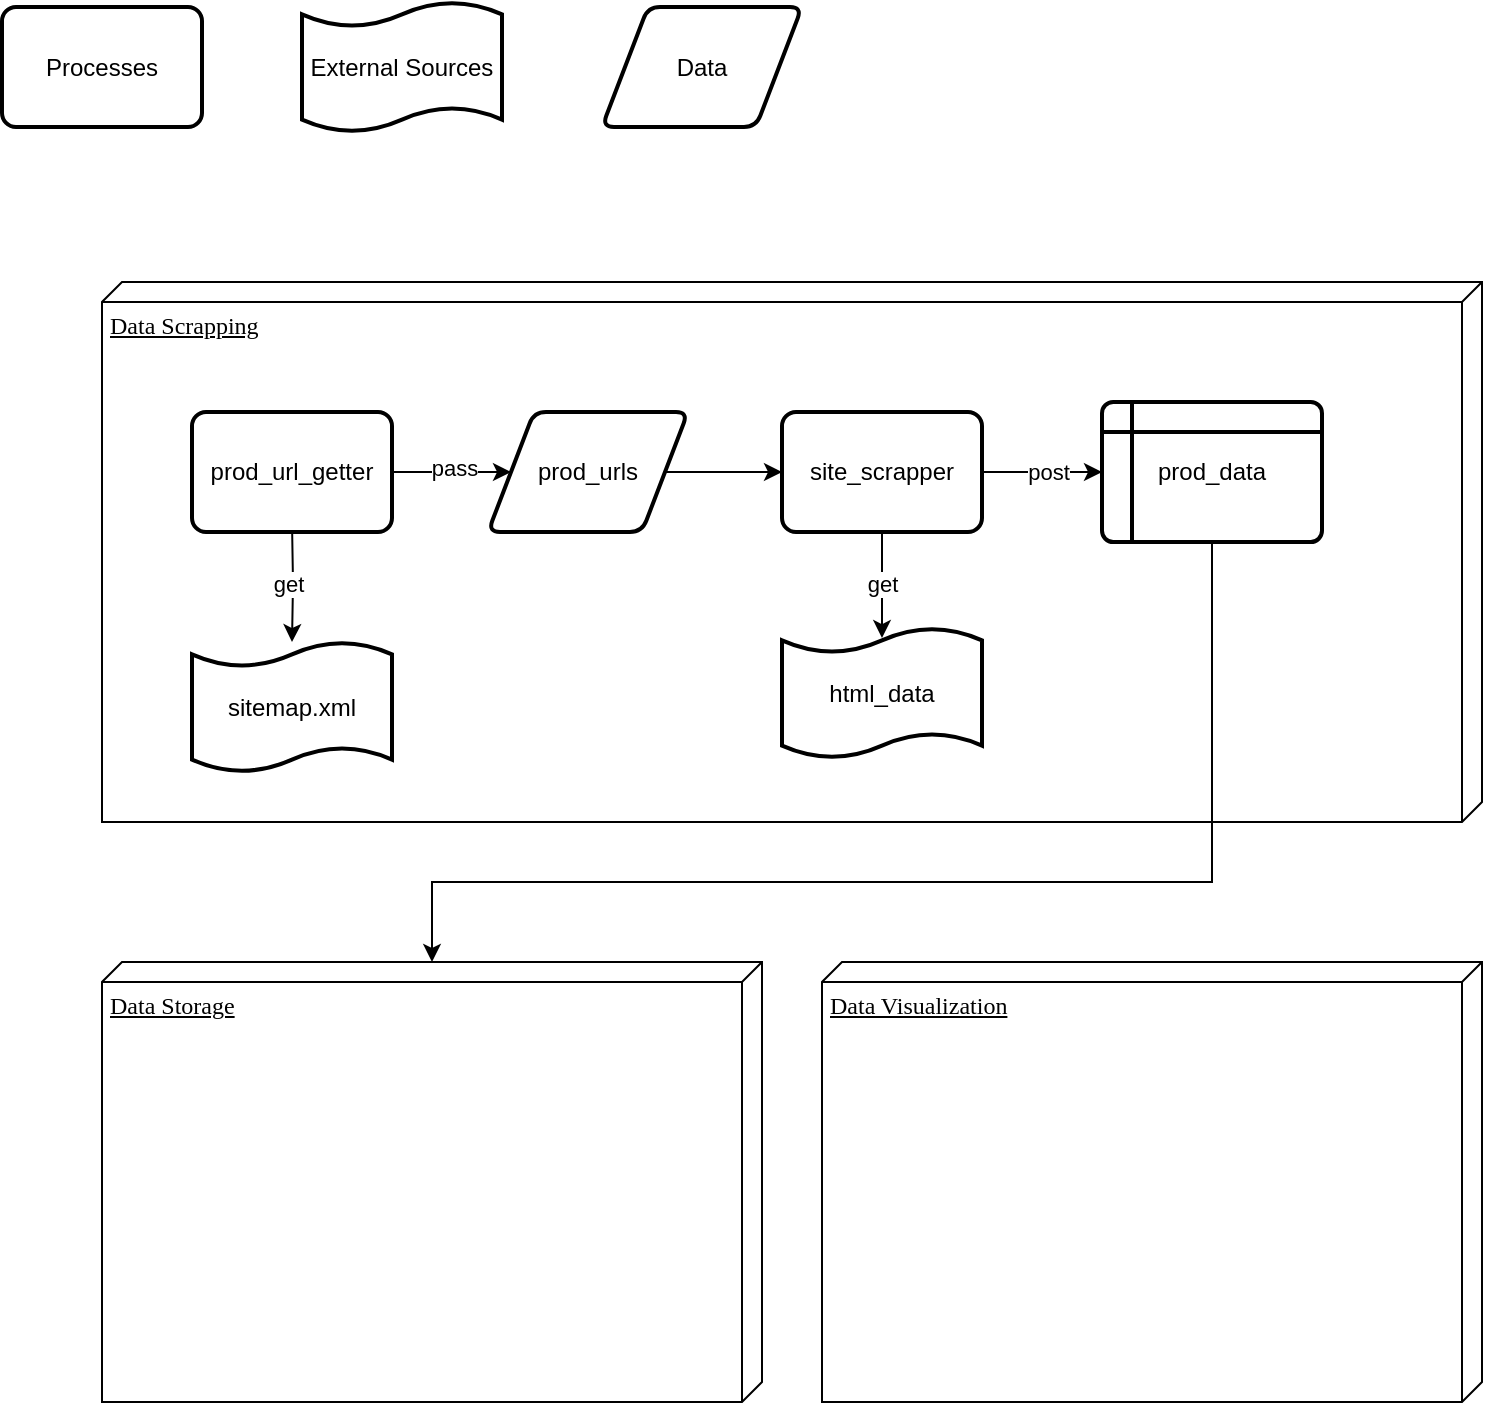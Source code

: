 <mxfile version="24.4.14" type="github">
  <diagram name="Page-1" id="5f0bae14-7c28-e335-631c-24af17079c00">
    <mxGraphModel dx="1434" dy="822" grid="1" gridSize="10" guides="1" tooltips="1" connect="1" arrows="1" fold="1" page="1" pageScale="1" pageWidth="1100" pageHeight="850" background="none" math="0" shadow="0">
      <root>
        <mxCell id="0" />
        <mxCell id="1" parent="0" />
        <mxCell id="39150e848f15840c-1" value="Data Scrapping" style="verticalAlign=top;align=left;spacingTop=8;spacingLeft=2;spacingRight=12;shape=cube;size=10;direction=south;fontStyle=4;html=1;rounded=0;shadow=0;comic=0;labelBackgroundColor=none;strokeWidth=1;fontFamily=Verdana;fontSize=12" parent="1" vertex="1">
          <mxGeometry x="120" y="170" width="690" height="270" as="geometry" />
        </mxCell>
        <mxCell id="39150e848f15840c-2" value="Data Storage" style="verticalAlign=top;align=left;spacingTop=8;spacingLeft=2;spacingRight=12;shape=cube;size=10;direction=south;fontStyle=4;html=1;rounded=0;shadow=0;comic=0;labelBackgroundColor=none;strokeWidth=1;fontFamily=Verdana;fontSize=12" parent="1" vertex="1">
          <mxGeometry x="120" y="510" width="330" height="220" as="geometry" />
        </mxCell>
        <mxCell id="vh8rWKn3ciBfj06Ufi2w-2" value="" style="edgeStyle=orthogonalEdgeStyle;rounded=0;orthogonalLoop=1;jettySize=auto;html=1;" edge="1" parent="1" target="vh8rWKn3ciBfj06Ufi2w-1">
          <mxGeometry relative="1" as="geometry">
            <mxPoint x="215" y="290" as="sourcePoint" />
          </mxGeometry>
        </mxCell>
        <mxCell id="vh8rWKn3ciBfj06Ufi2w-3" value="get" style="edgeLabel;html=1;align=center;verticalAlign=middle;resizable=0;points=[];" vertex="1" connectable="0" parent="vh8rWKn3ciBfj06Ufi2w-2">
          <mxGeometry x="0.033" y="-2" relative="1" as="geometry">
            <mxPoint as="offset" />
          </mxGeometry>
        </mxCell>
        <mxCell id="vh8rWKn3ciBfj06Ufi2w-1" value="sitemap.xml" style="shape=tape;whiteSpace=wrap;html=1;strokeWidth=2;size=0.19" vertex="1" parent="1">
          <mxGeometry x="165" y="350" width="100" height="65" as="geometry" />
        </mxCell>
        <mxCell id="vh8rWKn3ciBfj06Ufi2w-6" value="External Sources" style="shape=tape;whiteSpace=wrap;html=1;strokeWidth=2;size=0.19" vertex="1" parent="1">
          <mxGeometry x="220" y="30" width="100" height="65" as="geometry" />
        </mxCell>
        <mxCell id="vh8rWKn3ciBfj06Ufi2w-7" value="Data" style="shape=parallelogram;html=1;strokeWidth=2;perimeter=parallelogramPerimeter;whiteSpace=wrap;rounded=1;arcSize=12;size=0.23;" vertex="1" parent="1">
          <mxGeometry x="370" y="32.5" width="100" height="60" as="geometry" />
        </mxCell>
        <mxCell id="vh8rWKn3ciBfj06Ufi2w-8" value="Processes" style="rounded=1;whiteSpace=wrap;html=1;absoluteArcSize=1;arcSize=14;strokeWidth=2;" vertex="1" parent="1">
          <mxGeometry x="70" y="32.5" width="100" height="60" as="geometry" />
        </mxCell>
        <mxCell id="vh8rWKn3ciBfj06Ufi2w-12" value="" style="edgeStyle=orthogonalEdgeStyle;rounded=0;orthogonalLoop=1;jettySize=auto;html=1;" edge="1" parent="1" source="vh8rWKn3ciBfj06Ufi2w-9" target="vh8rWKn3ciBfj06Ufi2w-10">
          <mxGeometry relative="1" as="geometry" />
        </mxCell>
        <mxCell id="vh8rWKn3ciBfj06Ufi2w-13" value="pass" style="edgeLabel;html=1;align=center;verticalAlign=middle;resizable=0;points=[];" vertex="1" connectable="0" parent="vh8rWKn3ciBfj06Ufi2w-12">
          <mxGeometry x="0.026" y="2" relative="1" as="geometry">
            <mxPoint as="offset" />
          </mxGeometry>
        </mxCell>
        <mxCell id="vh8rWKn3ciBfj06Ufi2w-9" value="prod_url_getter" style="rounded=1;whiteSpace=wrap;html=1;absoluteArcSize=1;arcSize=14;strokeWidth=2;" vertex="1" parent="1">
          <mxGeometry x="165" y="235" width="100" height="60" as="geometry" />
        </mxCell>
        <mxCell id="vh8rWKn3ciBfj06Ufi2w-14" value="" style="edgeStyle=orthogonalEdgeStyle;rounded=0;orthogonalLoop=1;jettySize=auto;html=1;" edge="1" parent="1" source="vh8rWKn3ciBfj06Ufi2w-10" target="vh8rWKn3ciBfj06Ufi2w-11">
          <mxGeometry relative="1" as="geometry" />
        </mxCell>
        <mxCell id="vh8rWKn3ciBfj06Ufi2w-10" value="prod_urls" style="shape=parallelogram;html=1;strokeWidth=2;perimeter=parallelogramPerimeter;whiteSpace=wrap;rounded=1;arcSize=12;size=0.23;" vertex="1" parent="1">
          <mxGeometry x="313" y="235" width="100" height="60" as="geometry" />
        </mxCell>
        <mxCell id="vh8rWKn3ciBfj06Ufi2w-11" value="site_scrapper" style="rounded=1;whiteSpace=wrap;html=1;absoluteArcSize=1;arcSize=14;strokeWidth=2;" vertex="1" parent="1">
          <mxGeometry x="460" y="235" width="100" height="60" as="geometry" />
        </mxCell>
        <mxCell id="vh8rWKn3ciBfj06Ufi2w-16" value="html_data" style="shape=tape;whiteSpace=wrap;html=1;strokeWidth=2;size=0.19" vertex="1" parent="1">
          <mxGeometry x="460" y="343" width="100" height="65" as="geometry" />
        </mxCell>
        <mxCell id="vh8rWKn3ciBfj06Ufi2w-17" value="" style="edgeStyle=orthogonalEdgeStyle;rounded=0;orthogonalLoop=1;jettySize=auto;html=1;exitX=0.5;exitY=1;exitDx=0;exitDy=0;entryX=0.5;entryY=0.077;entryDx=0;entryDy=0;entryPerimeter=0;" edge="1" parent="1" source="vh8rWKn3ciBfj06Ufi2w-11" target="vh8rWKn3ciBfj06Ufi2w-16">
          <mxGeometry relative="1" as="geometry">
            <mxPoint x="225" y="300" as="sourcePoint" />
            <mxPoint x="225" y="360" as="targetPoint" />
          </mxGeometry>
        </mxCell>
        <mxCell id="vh8rWKn3ciBfj06Ufi2w-18" value="get" style="edgeLabel;html=1;align=center;verticalAlign=middle;resizable=0;points=[];" vertex="1" connectable="0" parent="vh8rWKn3ciBfj06Ufi2w-17">
          <mxGeometry x="0.033" y="-2" relative="1" as="geometry">
            <mxPoint x="2" y="-2" as="offset" />
          </mxGeometry>
        </mxCell>
        <mxCell id="vh8rWKn3ciBfj06Ufi2w-22" style="edgeStyle=orthogonalEdgeStyle;rounded=0;orthogonalLoop=1;jettySize=auto;html=1;" edge="1" parent="1" source="vh8rWKn3ciBfj06Ufi2w-19" target="39150e848f15840c-2">
          <mxGeometry relative="1" as="geometry">
            <Array as="points">
              <mxPoint x="675" y="470" />
              <mxPoint x="285" y="470" />
            </Array>
          </mxGeometry>
        </mxCell>
        <mxCell id="vh8rWKn3ciBfj06Ufi2w-19" value="prod_data" style="shape=internalStorage;whiteSpace=wrap;html=1;dx=15;dy=15;rounded=1;arcSize=8;strokeWidth=2;" vertex="1" parent="1">
          <mxGeometry x="620" y="230" width="110" height="70" as="geometry" />
        </mxCell>
        <mxCell id="vh8rWKn3ciBfj06Ufi2w-20" value="" style="edgeStyle=orthogonalEdgeStyle;rounded=0;orthogonalLoop=1;jettySize=auto;html=1;exitX=1;exitY=0.5;exitDx=0;exitDy=0;entryX=0;entryY=0.5;entryDx=0;entryDy=0;" edge="1" parent="1" source="vh8rWKn3ciBfj06Ufi2w-11" target="vh8rWKn3ciBfj06Ufi2w-19">
          <mxGeometry relative="1" as="geometry">
            <mxPoint x="520" y="305" as="sourcePoint" />
            <mxPoint x="520" y="358" as="targetPoint" />
          </mxGeometry>
        </mxCell>
        <mxCell id="vh8rWKn3ciBfj06Ufi2w-21" value="post" style="edgeLabel;html=1;align=center;verticalAlign=middle;resizable=0;points=[];" vertex="1" connectable="0" parent="vh8rWKn3ciBfj06Ufi2w-20">
          <mxGeometry x="0.033" y="-2" relative="1" as="geometry">
            <mxPoint x="2" y="-2" as="offset" />
          </mxGeometry>
        </mxCell>
        <mxCell id="vh8rWKn3ciBfj06Ufi2w-23" value="Data Visualization" style="verticalAlign=top;align=left;spacingTop=8;spacingLeft=2;spacingRight=12;shape=cube;size=10;direction=south;fontStyle=4;html=1;rounded=0;shadow=0;comic=0;labelBackgroundColor=none;strokeWidth=1;fontFamily=Verdana;fontSize=12" vertex="1" parent="1">
          <mxGeometry x="480" y="510" width="330" height="220" as="geometry" />
        </mxCell>
      </root>
    </mxGraphModel>
  </diagram>
</mxfile>
